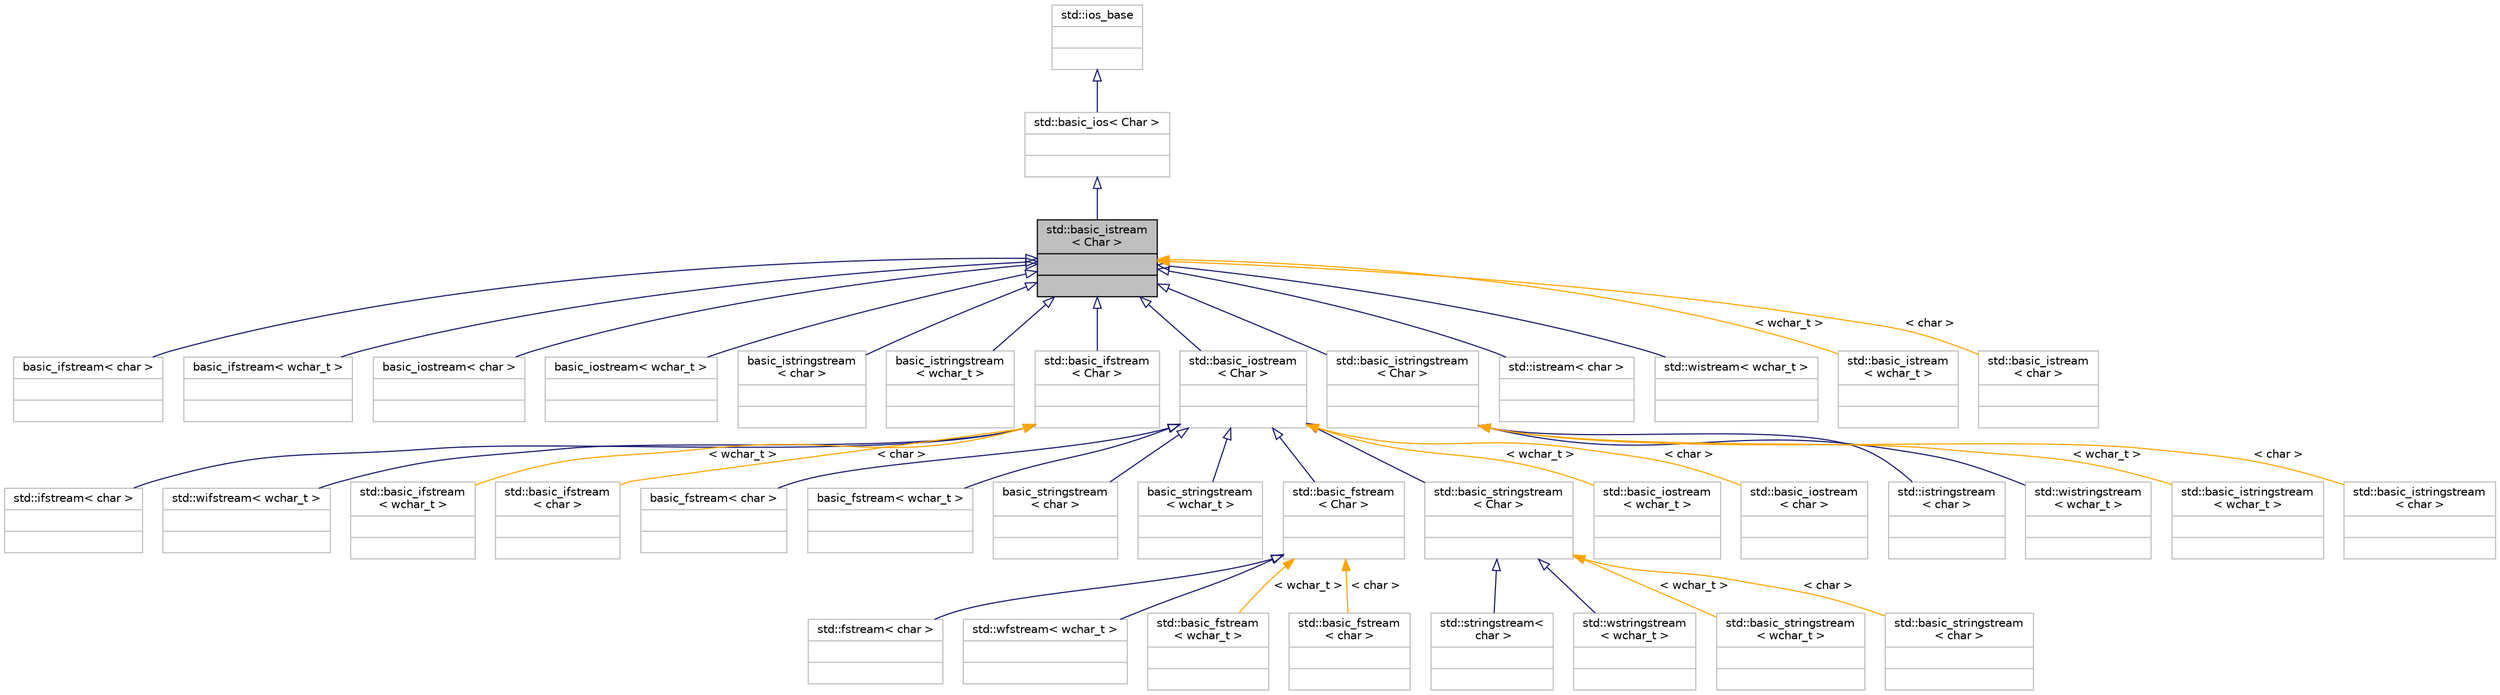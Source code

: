 digraph "std::basic_istream&lt; Char &gt;"
{
  edge [fontname="Helvetica",fontsize="10",labelfontname="Helvetica",labelfontsize="10"];
  node [fontname="Helvetica",fontsize="10",shape=record];
  Node148 [label="{std::basic_istream\l\< Char \>\n||}",height=0.2,width=0.4,color="black", fillcolor="grey75", style="filled", fontcolor="black"];
  Node149 -> Node148 [dir="back",color="midnightblue",fontsize="10",style="solid",arrowtail="onormal",fontname="Helvetica"];
  Node149 [label="{std::basic_ios\< Char \>\n||}",height=0.2,width=0.4,color="grey75", fillcolor="white", style="filled",tooltip="STL class "];
  Node150 -> Node149 [dir="back",color="midnightblue",fontsize="10",style="solid",arrowtail="onormal",fontname="Helvetica"];
  Node150 [label="{std::ios_base\n||}",height=0.2,width=0.4,color="grey75", fillcolor="white", style="filled",tooltip="STL class "];
  Node148 -> Node151 [dir="back",color="midnightblue",fontsize="10",style="solid",arrowtail="onormal",fontname="Helvetica"];
  Node151 [label="{basic_ifstream\< char \>\n||}",height=0.2,width=0.4,color="grey75", fillcolor="white", style="filled"];
  Node148 -> Node152 [dir="back",color="midnightblue",fontsize="10",style="solid",arrowtail="onormal",fontname="Helvetica"];
  Node152 [label="{basic_ifstream\< wchar_t \>\n||}",height=0.2,width=0.4,color="grey75", fillcolor="white", style="filled"];
  Node148 -> Node153 [dir="back",color="midnightblue",fontsize="10",style="solid",arrowtail="onormal",fontname="Helvetica"];
  Node153 [label="{basic_iostream\< char \>\n||}",height=0.2,width=0.4,color="grey75", fillcolor="white", style="filled"];
  Node148 -> Node154 [dir="back",color="midnightblue",fontsize="10",style="solid",arrowtail="onormal",fontname="Helvetica"];
  Node154 [label="{basic_iostream\< wchar_t \>\n||}",height=0.2,width=0.4,color="grey75", fillcolor="white", style="filled"];
  Node148 -> Node155 [dir="back",color="midnightblue",fontsize="10",style="solid",arrowtail="onormal",fontname="Helvetica"];
  Node155 [label="{basic_istringstream\l\< char \>\n||}",height=0.2,width=0.4,color="grey75", fillcolor="white", style="filled"];
  Node148 -> Node156 [dir="back",color="midnightblue",fontsize="10",style="solid",arrowtail="onormal",fontname="Helvetica"];
  Node156 [label="{basic_istringstream\l\< wchar_t \>\n||}",height=0.2,width=0.4,color="grey75", fillcolor="white", style="filled"];
  Node148 -> Node157 [dir="back",color="midnightblue",fontsize="10",style="solid",arrowtail="onormal",fontname="Helvetica"];
  Node157 [label="{std::basic_ifstream\l\< Char \>\n||}",height=0.2,width=0.4,color="grey75", fillcolor="white", style="filled",tooltip="STL class "];
  Node157 -> Node158 [dir="back",color="midnightblue",fontsize="10",style="solid",arrowtail="onormal",fontname="Helvetica"];
  Node158 [label="{std::ifstream\< char \>\n||}",height=0.2,width=0.4,color="grey75", fillcolor="white", style="filled",tooltip="STL class "];
  Node157 -> Node159 [dir="back",color="midnightblue",fontsize="10",style="solid",arrowtail="onormal",fontname="Helvetica"];
  Node159 [label="{std::wifstream\< wchar_t \>\n||}",height=0.2,width=0.4,color="grey75", fillcolor="white", style="filled",tooltip="STL class "];
  Node157 -> Node160 [dir="back",color="orange",fontsize="10",style="solid",label=" \< wchar_t \>" ,fontname="Helvetica"];
  Node160 [label="{std::basic_ifstream\l\< wchar_t \>\n||}",height=0.2,width=0.4,color="grey75", fillcolor="white", style="filled"];
  Node157 -> Node161 [dir="back",color="orange",fontsize="10",style="solid",label=" \< char \>" ,fontname="Helvetica"];
  Node161 [label="{std::basic_ifstream\l\< char \>\n||}",height=0.2,width=0.4,color="grey75", fillcolor="white", style="filled"];
  Node148 -> Node162 [dir="back",color="midnightblue",fontsize="10",style="solid",arrowtail="onormal",fontname="Helvetica"];
  Node162 [label="{std::basic_iostream\l\< Char \>\n||}",height=0.2,width=0.4,color="grey75", fillcolor="white", style="filled",tooltip="STL class "];
  Node162 -> Node163 [dir="back",color="midnightblue",fontsize="10",style="solid",arrowtail="onormal",fontname="Helvetica"];
  Node163 [label="{basic_fstream\< char \>\n||}",height=0.2,width=0.4,color="grey75", fillcolor="white", style="filled"];
  Node162 -> Node164 [dir="back",color="midnightblue",fontsize="10",style="solid",arrowtail="onormal",fontname="Helvetica"];
  Node164 [label="{basic_fstream\< wchar_t \>\n||}",height=0.2,width=0.4,color="grey75", fillcolor="white", style="filled"];
  Node162 -> Node165 [dir="back",color="midnightblue",fontsize="10",style="solid",arrowtail="onormal",fontname="Helvetica"];
  Node165 [label="{basic_stringstream\l\< char \>\n||}",height=0.2,width=0.4,color="grey75", fillcolor="white", style="filled"];
  Node162 -> Node166 [dir="back",color="midnightblue",fontsize="10",style="solid",arrowtail="onormal",fontname="Helvetica"];
  Node166 [label="{basic_stringstream\l\< wchar_t \>\n||}",height=0.2,width=0.4,color="grey75", fillcolor="white", style="filled"];
  Node162 -> Node167 [dir="back",color="midnightblue",fontsize="10",style="solid",arrowtail="onormal",fontname="Helvetica"];
  Node167 [label="{std::basic_fstream\l\< Char \>\n||}",height=0.2,width=0.4,color="grey75", fillcolor="white", style="filled",tooltip="STL class "];
  Node167 -> Node168 [dir="back",color="midnightblue",fontsize="10",style="solid",arrowtail="onormal",fontname="Helvetica"];
  Node168 [label="{std::fstream\< char \>\n||}",height=0.2,width=0.4,color="grey75", fillcolor="white", style="filled",tooltip="STL class "];
  Node167 -> Node169 [dir="back",color="midnightblue",fontsize="10",style="solid",arrowtail="onormal",fontname="Helvetica"];
  Node169 [label="{std::wfstream\< wchar_t \>\n||}",height=0.2,width=0.4,color="grey75", fillcolor="white", style="filled",tooltip="STL class "];
  Node167 -> Node170 [dir="back",color="orange",fontsize="10",style="solid",label=" \< wchar_t \>" ,fontname="Helvetica"];
  Node170 [label="{std::basic_fstream\l\< wchar_t \>\n||}",height=0.2,width=0.4,color="grey75", fillcolor="white", style="filled"];
  Node167 -> Node171 [dir="back",color="orange",fontsize="10",style="solid",label=" \< char \>" ,fontname="Helvetica"];
  Node171 [label="{std::basic_fstream\l\< char \>\n||}",height=0.2,width=0.4,color="grey75", fillcolor="white", style="filled"];
  Node162 -> Node172 [dir="back",color="midnightblue",fontsize="10",style="solid",arrowtail="onormal",fontname="Helvetica"];
  Node172 [label="{std::basic_stringstream\l\< Char \>\n||}",height=0.2,width=0.4,color="grey75", fillcolor="white", style="filled",tooltip="STL class "];
  Node172 -> Node173 [dir="back",color="midnightblue",fontsize="10",style="solid",arrowtail="onormal",fontname="Helvetica"];
  Node173 [label="{std::stringstream\<\l char \>\n||}",height=0.2,width=0.4,color="grey75", fillcolor="white", style="filled",tooltip="STL class "];
  Node172 -> Node174 [dir="back",color="midnightblue",fontsize="10",style="solid",arrowtail="onormal",fontname="Helvetica"];
  Node174 [label="{std::wstringstream\l\< wchar_t \>\n||}",height=0.2,width=0.4,color="grey75", fillcolor="white", style="filled",tooltip="STL class "];
  Node172 -> Node175 [dir="back",color="orange",fontsize="10",style="solid",label=" \< wchar_t \>" ,fontname="Helvetica"];
  Node175 [label="{std::basic_stringstream\l\< wchar_t \>\n||}",height=0.2,width=0.4,color="grey75", fillcolor="white", style="filled"];
  Node172 -> Node176 [dir="back",color="orange",fontsize="10",style="solid",label=" \< char \>" ,fontname="Helvetica"];
  Node176 [label="{std::basic_stringstream\l\< char \>\n||}",height=0.2,width=0.4,color="grey75", fillcolor="white", style="filled"];
  Node162 -> Node177 [dir="back",color="orange",fontsize="10",style="solid",label=" \< wchar_t \>" ,fontname="Helvetica"];
  Node177 [label="{std::basic_iostream\l\< wchar_t \>\n||}",height=0.2,width=0.4,color="grey75", fillcolor="white", style="filled"];
  Node162 -> Node178 [dir="back",color="orange",fontsize="10",style="solid",label=" \< char \>" ,fontname="Helvetica"];
  Node178 [label="{std::basic_iostream\l\< char \>\n||}",height=0.2,width=0.4,color="grey75", fillcolor="white", style="filled"];
  Node148 -> Node179 [dir="back",color="midnightblue",fontsize="10",style="solid",arrowtail="onormal",fontname="Helvetica"];
  Node179 [label="{std::basic_istringstream\l\< Char \>\n||}",height=0.2,width=0.4,color="grey75", fillcolor="white", style="filled",tooltip="STL class "];
  Node179 -> Node180 [dir="back",color="midnightblue",fontsize="10",style="solid",arrowtail="onormal",fontname="Helvetica"];
  Node180 [label="{std::istringstream\l\< char \>\n||}",height=0.2,width=0.4,color="grey75", fillcolor="white", style="filled",tooltip="STL class "];
  Node179 -> Node181 [dir="back",color="midnightblue",fontsize="10",style="solid",arrowtail="onormal",fontname="Helvetica"];
  Node181 [label="{std::wistringstream\l\< wchar_t \>\n||}",height=0.2,width=0.4,color="grey75", fillcolor="white", style="filled",tooltip="STL class "];
  Node179 -> Node182 [dir="back",color="orange",fontsize="10",style="solid",label=" \< wchar_t \>" ,fontname="Helvetica"];
  Node182 [label="{std::basic_istringstream\l\< wchar_t \>\n||}",height=0.2,width=0.4,color="grey75", fillcolor="white", style="filled"];
  Node179 -> Node183 [dir="back",color="orange",fontsize="10",style="solid",label=" \< char \>" ,fontname="Helvetica"];
  Node183 [label="{std::basic_istringstream\l\< char \>\n||}",height=0.2,width=0.4,color="grey75", fillcolor="white", style="filled"];
  Node148 -> Node184 [dir="back",color="midnightblue",fontsize="10",style="solid",arrowtail="onormal",fontname="Helvetica"];
  Node184 [label="{std::istream\< char \>\n||}",height=0.2,width=0.4,color="grey75", fillcolor="white", style="filled",tooltip="STL class "];
  Node148 -> Node185 [dir="back",color="midnightblue",fontsize="10",style="solid",arrowtail="onormal",fontname="Helvetica"];
  Node185 [label="{std::wistream\< wchar_t \>\n||}",height=0.2,width=0.4,color="grey75", fillcolor="white", style="filled",tooltip="STL class "];
  Node148 -> Node186 [dir="back",color="orange",fontsize="10",style="solid",label=" \< wchar_t \>" ,fontname="Helvetica"];
  Node186 [label="{std::basic_istream\l\< wchar_t \>\n||}",height=0.2,width=0.4,color="grey75", fillcolor="white", style="filled"];
  Node148 -> Node187 [dir="back",color="orange",fontsize="10",style="solid",label=" \< char \>" ,fontname="Helvetica"];
  Node187 [label="{std::basic_istream\l\< char \>\n||}",height=0.2,width=0.4,color="grey75", fillcolor="white", style="filled"];
}
